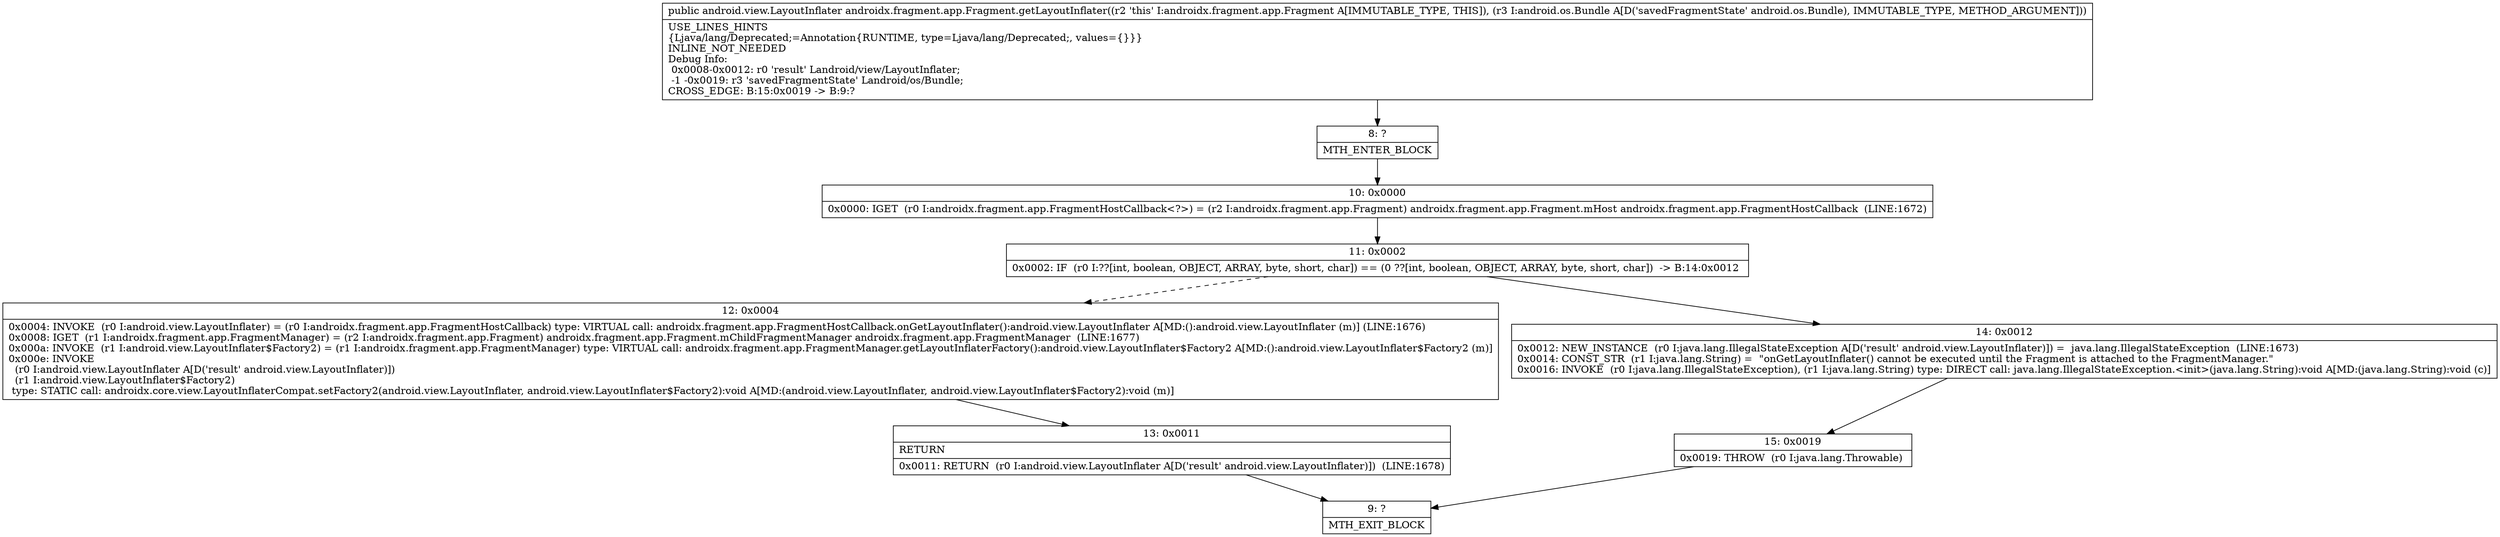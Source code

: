 digraph "CFG forandroidx.fragment.app.Fragment.getLayoutInflater(Landroid\/os\/Bundle;)Landroid\/view\/LayoutInflater;" {
Node_8 [shape=record,label="{8\:\ ?|MTH_ENTER_BLOCK\l}"];
Node_10 [shape=record,label="{10\:\ 0x0000|0x0000: IGET  (r0 I:androidx.fragment.app.FragmentHostCallback\<?\>) = (r2 I:androidx.fragment.app.Fragment) androidx.fragment.app.Fragment.mHost androidx.fragment.app.FragmentHostCallback  (LINE:1672)\l}"];
Node_11 [shape=record,label="{11\:\ 0x0002|0x0002: IF  (r0 I:??[int, boolean, OBJECT, ARRAY, byte, short, char]) == (0 ??[int, boolean, OBJECT, ARRAY, byte, short, char])  \-\> B:14:0x0012 \l}"];
Node_12 [shape=record,label="{12\:\ 0x0004|0x0004: INVOKE  (r0 I:android.view.LayoutInflater) = (r0 I:androidx.fragment.app.FragmentHostCallback) type: VIRTUAL call: androidx.fragment.app.FragmentHostCallback.onGetLayoutInflater():android.view.LayoutInflater A[MD:():android.view.LayoutInflater (m)] (LINE:1676)\l0x0008: IGET  (r1 I:androidx.fragment.app.FragmentManager) = (r2 I:androidx.fragment.app.Fragment) androidx.fragment.app.Fragment.mChildFragmentManager androidx.fragment.app.FragmentManager  (LINE:1677)\l0x000a: INVOKE  (r1 I:android.view.LayoutInflater$Factory2) = (r1 I:androidx.fragment.app.FragmentManager) type: VIRTUAL call: androidx.fragment.app.FragmentManager.getLayoutInflaterFactory():android.view.LayoutInflater$Factory2 A[MD:():android.view.LayoutInflater$Factory2 (m)]\l0x000e: INVOKE  \l  (r0 I:android.view.LayoutInflater A[D('result' android.view.LayoutInflater)])\l  (r1 I:android.view.LayoutInflater$Factory2)\l type: STATIC call: androidx.core.view.LayoutInflaterCompat.setFactory2(android.view.LayoutInflater, android.view.LayoutInflater$Factory2):void A[MD:(android.view.LayoutInflater, android.view.LayoutInflater$Factory2):void (m)]\l}"];
Node_13 [shape=record,label="{13\:\ 0x0011|RETURN\l|0x0011: RETURN  (r0 I:android.view.LayoutInflater A[D('result' android.view.LayoutInflater)])  (LINE:1678)\l}"];
Node_9 [shape=record,label="{9\:\ ?|MTH_EXIT_BLOCK\l}"];
Node_14 [shape=record,label="{14\:\ 0x0012|0x0012: NEW_INSTANCE  (r0 I:java.lang.IllegalStateException A[D('result' android.view.LayoutInflater)]) =  java.lang.IllegalStateException  (LINE:1673)\l0x0014: CONST_STR  (r1 I:java.lang.String) =  \"onGetLayoutInflater() cannot be executed until the Fragment is attached to the FragmentManager.\" \l0x0016: INVOKE  (r0 I:java.lang.IllegalStateException), (r1 I:java.lang.String) type: DIRECT call: java.lang.IllegalStateException.\<init\>(java.lang.String):void A[MD:(java.lang.String):void (c)]\l}"];
Node_15 [shape=record,label="{15\:\ 0x0019|0x0019: THROW  (r0 I:java.lang.Throwable) \l}"];
MethodNode[shape=record,label="{public android.view.LayoutInflater androidx.fragment.app.Fragment.getLayoutInflater((r2 'this' I:androidx.fragment.app.Fragment A[IMMUTABLE_TYPE, THIS]), (r3 I:android.os.Bundle A[D('savedFragmentState' android.os.Bundle), IMMUTABLE_TYPE, METHOD_ARGUMENT]))  | USE_LINES_HINTS\l\{Ljava\/lang\/Deprecated;=Annotation\{RUNTIME, type=Ljava\/lang\/Deprecated;, values=\{\}\}\}\lINLINE_NOT_NEEDED\lDebug Info:\l  0x0008\-0x0012: r0 'result' Landroid\/view\/LayoutInflater;\l  \-1 \-0x0019: r3 'savedFragmentState' Landroid\/os\/Bundle;\lCROSS_EDGE: B:15:0x0019 \-\> B:9:?\l}"];
MethodNode -> Node_8;Node_8 -> Node_10;
Node_10 -> Node_11;
Node_11 -> Node_12[style=dashed];
Node_11 -> Node_14;
Node_12 -> Node_13;
Node_13 -> Node_9;
Node_14 -> Node_15;
Node_15 -> Node_9;
}

